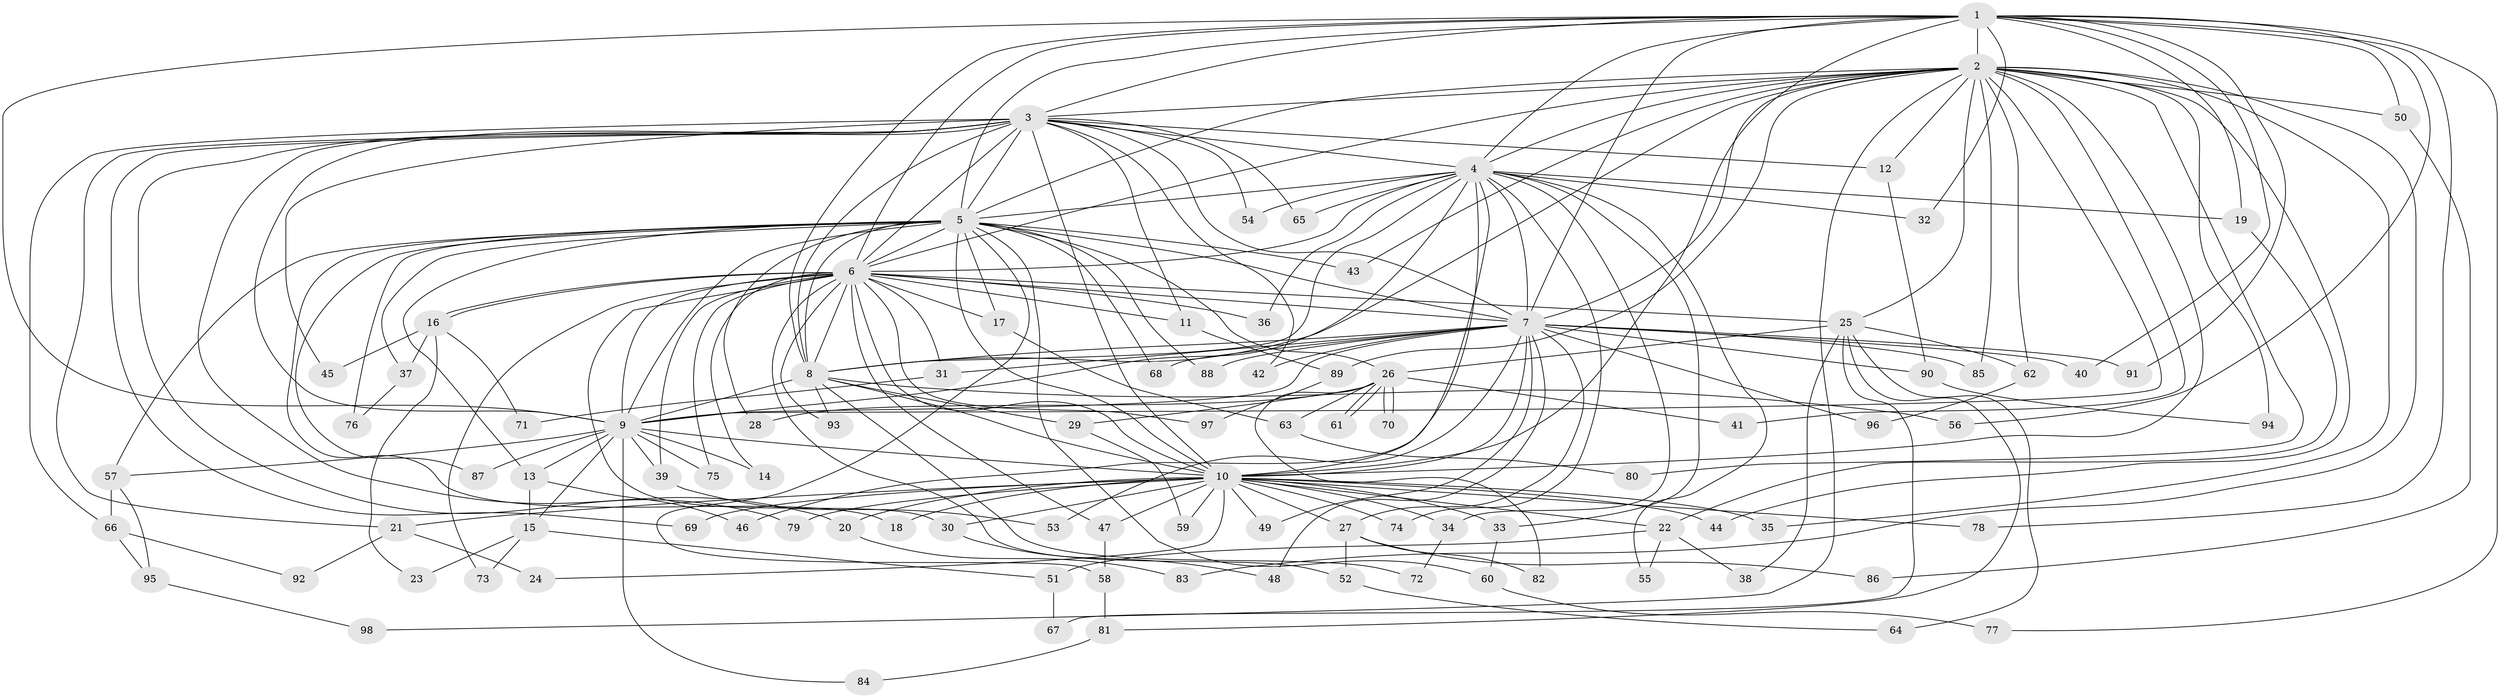// Generated by graph-tools (version 1.1) at 2025/13/03/09/25 04:13:50]
// undirected, 98 vertices, 221 edges
graph export_dot {
graph [start="1"]
  node [color=gray90,style=filled];
  1;
  2;
  3;
  4;
  5;
  6;
  7;
  8;
  9;
  10;
  11;
  12;
  13;
  14;
  15;
  16;
  17;
  18;
  19;
  20;
  21;
  22;
  23;
  24;
  25;
  26;
  27;
  28;
  29;
  30;
  31;
  32;
  33;
  34;
  35;
  36;
  37;
  38;
  39;
  40;
  41;
  42;
  43;
  44;
  45;
  46;
  47;
  48;
  49;
  50;
  51;
  52;
  53;
  54;
  55;
  56;
  57;
  58;
  59;
  60;
  61;
  62;
  63;
  64;
  65;
  66;
  67;
  68;
  69;
  70;
  71;
  72;
  73;
  74;
  75;
  76;
  77;
  78;
  79;
  80;
  81;
  82;
  83;
  84;
  85;
  86;
  87;
  88;
  89;
  90;
  91;
  92;
  93;
  94;
  95;
  96;
  97;
  98;
  1 -- 2;
  1 -- 3;
  1 -- 4;
  1 -- 5;
  1 -- 6;
  1 -- 7;
  1 -- 8;
  1 -- 9;
  1 -- 10;
  1 -- 19;
  1 -- 32;
  1 -- 40;
  1 -- 50;
  1 -- 56;
  1 -- 77;
  1 -- 78;
  1 -- 91;
  2 -- 3;
  2 -- 4;
  2 -- 5;
  2 -- 6;
  2 -- 7;
  2 -- 8;
  2 -- 9;
  2 -- 10;
  2 -- 12;
  2 -- 25;
  2 -- 35;
  2 -- 41;
  2 -- 43;
  2 -- 44;
  2 -- 50;
  2 -- 62;
  2 -- 80;
  2 -- 83;
  2 -- 85;
  2 -- 89;
  2 -- 94;
  2 -- 98;
  3 -- 4;
  3 -- 5;
  3 -- 6;
  3 -- 7;
  3 -- 8;
  3 -- 9;
  3 -- 10;
  3 -- 11;
  3 -- 12;
  3 -- 20;
  3 -- 21;
  3 -- 42;
  3 -- 45;
  3 -- 54;
  3 -- 65;
  3 -- 66;
  3 -- 69;
  3 -- 79;
  4 -- 5;
  4 -- 6;
  4 -- 7;
  4 -- 8;
  4 -- 9;
  4 -- 10;
  4 -- 19;
  4 -- 32;
  4 -- 33;
  4 -- 34;
  4 -- 36;
  4 -- 46;
  4 -- 54;
  4 -- 55;
  4 -- 65;
  4 -- 74;
  5 -- 6;
  5 -- 7;
  5 -- 8;
  5 -- 9;
  5 -- 10;
  5 -- 13;
  5 -- 17;
  5 -- 18;
  5 -- 26;
  5 -- 28;
  5 -- 37;
  5 -- 43;
  5 -- 57;
  5 -- 58;
  5 -- 60;
  5 -- 68;
  5 -- 76;
  5 -- 87;
  5 -- 88;
  6 -- 7;
  6 -- 8;
  6 -- 9;
  6 -- 10;
  6 -- 11;
  6 -- 14;
  6 -- 16;
  6 -- 16;
  6 -- 17;
  6 -- 25;
  6 -- 30;
  6 -- 31;
  6 -- 36;
  6 -- 39;
  6 -- 47;
  6 -- 52;
  6 -- 73;
  6 -- 75;
  6 -- 93;
  6 -- 97;
  7 -- 8;
  7 -- 9;
  7 -- 10;
  7 -- 27;
  7 -- 31;
  7 -- 40;
  7 -- 42;
  7 -- 48;
  7 -- 49;
  7 -- 53;
  7 -- 68;
  7 -- 85;
  7 -- 88;
  7 -- 90;
  7 -- 91;
  7 -- 96;
  8 -- 9;
  8 -- 10;
  8 -- 29;
  8 -- 56;
  8 -- 72;
  8 -- 93;
  9 -- 10;
  9 -- 13;
  9 -- 14;
  9 -- 15;
  9 -- 39;
  9 -- 57;
  9 -- 75;
  9 -- 84;
  9 -- 87;
  10 -- 18;
  10 -- 20;
  10 -- 21;
  10 -- 22;
  10 -- 24;
  10 -- 27;
  10 -- 30;
  10 -- 33;
  10 -- 34;
  10 -- 35;
  10 -- 44;
  10 -- 47;
  10 -- 49;
  10 -- 59;
  10 -- 69;
  10 -- 74;
  10 -- 78;
  10 -- 79;
  11 -- 89;
  12 -- 90;
  13 -- 15;
  13 -- 46;
  15 -- 23;
  15 -- 51;
  15 -- 73;
  16 -- 23;
  16 -- 37;
  16 -- 45;
  16 -- 71;
  17 -- 63;
  19 -- 22;
  20 -- 83;
  21 -- 24;
  21 -- 92;
  22 -- 38;
  22 -- 51;
  22 -- 55;
  25 -- 26;
  25 -- 38;
  25 -- 62;
  25 -- 64;
  25 -- 67;
  25 -- 81;
  26 -- 28;
  26 -- 29;
  26 -- 41;
  26 -- 61;
  26 -- 61;
  26 -- 63;
  26 -- 70;
  26 -- 70;
  26 -- 82;
  27 -- 52;
  27 -- 82;
  27 -- 86;
  29 -- 59;
  30 -- 48;
  31 -- 71;
  33 -- 60;
  34 -- 72;
  37 -- 76;
  39 -- 53;
  47 -- 58;
  50 -- 86;
  51 -- 67;
  52 -- 64;
  57 -- 66;
  57 -- 95;
  58 -- 81;
  60 -- 77;
  62 -- 96;
  63 -- 80;
  66 -- 92;
  66 -- 95;
  81 -- 84;
  89 -- 97;
  90 -- 94;
  95 -- 98;
}
